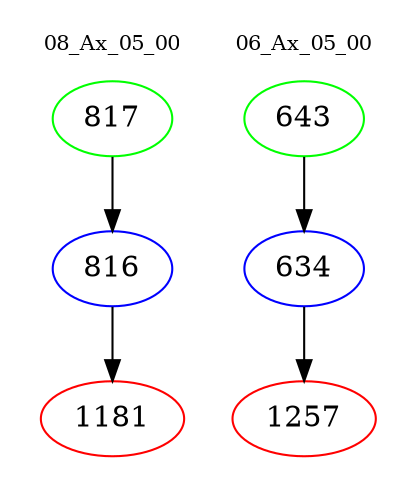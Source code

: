 digraph{
subgraph cluster_0 {
color = white
label = "08_Ax_05_00";
fontsize=10;
T0_817 [label="817", color="green"]
T0_817 -> T0_816 [color="black"]
T0_816 [label="816", color="blue"]
T0_816 -> T0_1181 [color="black"]
T0_1181 [label="1181", color="red"]
}
subgraph cluster_1 {
color = white
label = "06_Ax_05_00";
fontsize=10;
T1_643 [label="643", color="green"]
T1_643 -> T1_634 [color="black"]
T1_634 [label="634", color="blue"]
T1_634 -> T1_1257 [color="black"]
T1_1257 [label="1257", color="red"]
}
}
